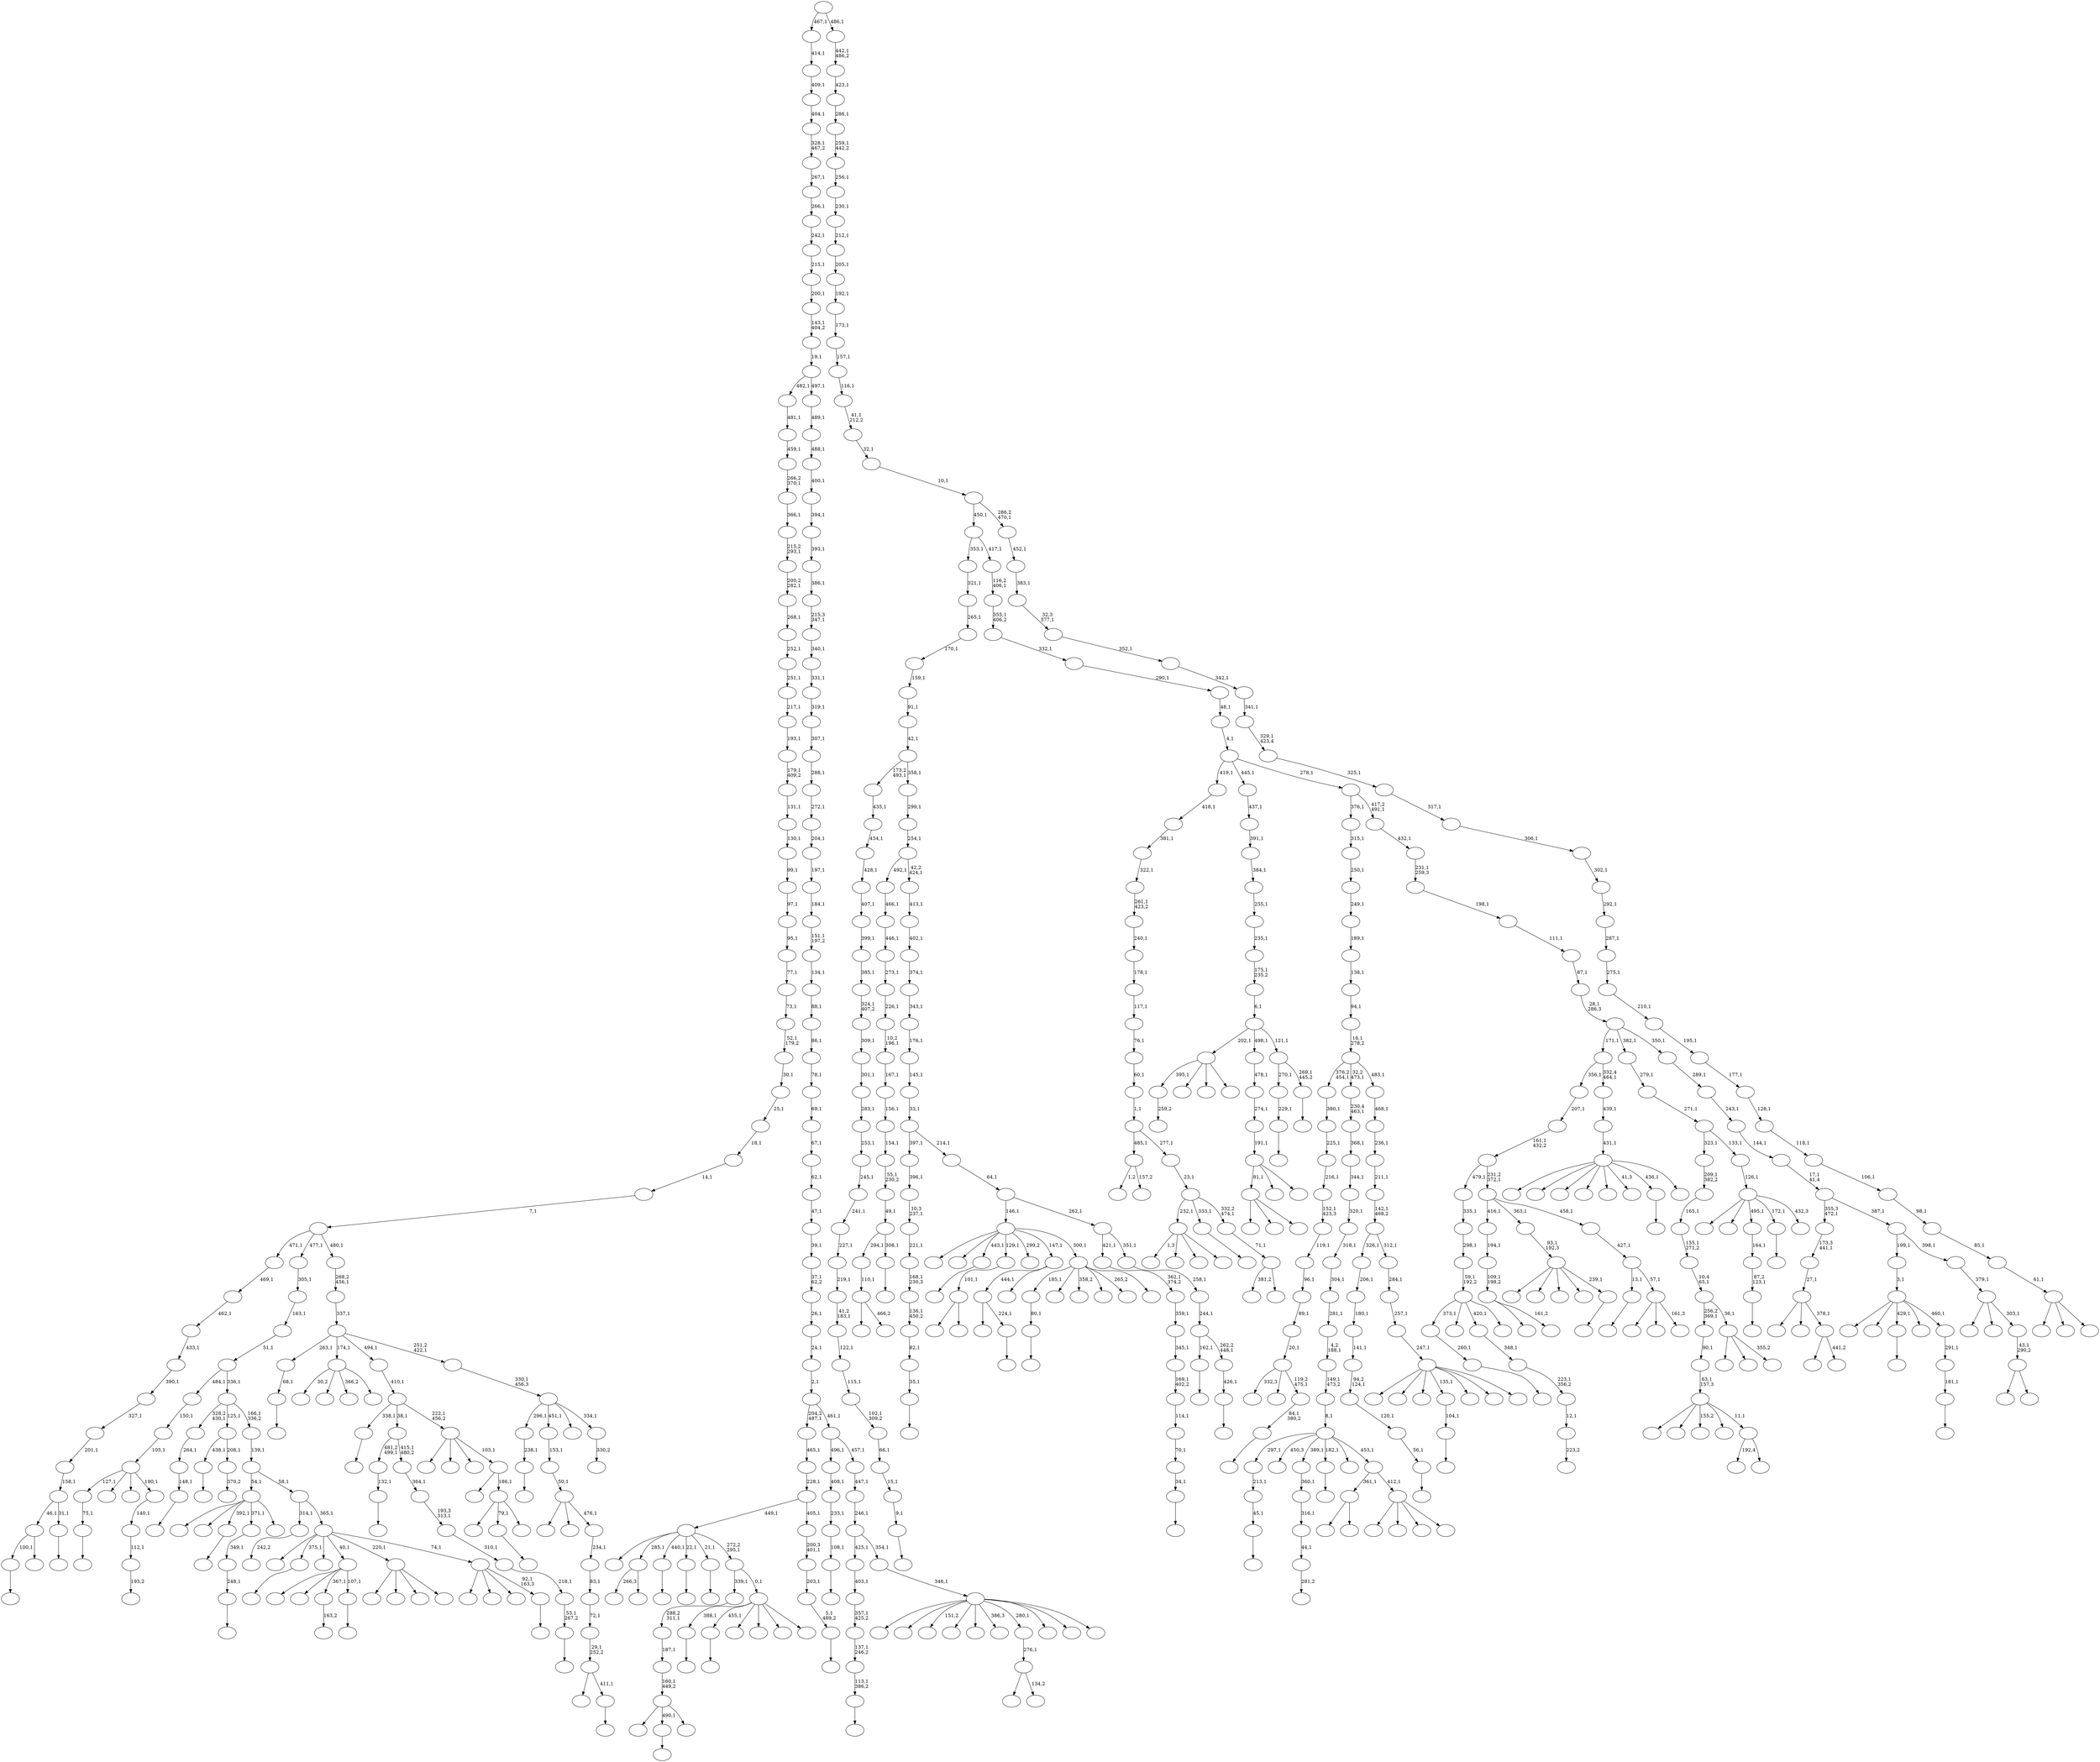 digraph T {
	700 [label=""]
	699 [label=""]
	698 [label=""]
	697 [label=""]
	696 [label=""]
	695 [label=""]
	694 [label=""]
	693 [label=""]
	692 [label=""]
	691 [label=""]
	690 [label=""]
	689 [label=""]
	688 [label=""]
	687 [label=""]
	686 [label=""]
	685 [label=""]
	684 [label=""]
	683 [label=""]
	682 [label=""]
	681 [label=""]
	680 [label=""]
	679 [label=""]
	678 [label=""]
	677 [label=""]
	676 [label=""]
	675 [label=""]
	674 [label=""]
	673 [label=""]
	672 [label=""]
	671 [label=""]
	670 [label=""]
	669 [label=""]
	668 [label=""]
	667 [label=""]
	666 [label=""]
	665 [label=""]
	664 [label=""]
	663 [label=""]
	662 [label=""]
	661 [label=""]
	660 [label=""]
	659 [label=""]
	658 [label=""]
	657 [label=""]
	656 [label=""]
	655 [label=""]
	654 [label=""]
	653 [label=""]
	652 [label=""]
	651 [label=""]
	650 [label=""]
	649 [label=""]
	648 [label=""]
	647 [label=""]
	646 [label=""]
	645 [label=""]
	644 [label=""]
	643 [label=""]
	642 [label=""]
	641 [label=""]
	640 [label=""]
	639 [label=""]
	638 [label=""]
	637 [label=""]
	636 [label=""]
	635 [label=""]
	634 [label=""]
	633 [label=""]
	632 [label=""]
	631 [label=""]
	630 [label=""]
	629 [label=""]
	628 [label=""]
	627 [label=""]
	626 [label=""]
	625 [label=""]
	624 [label=""]
	623 [label=""]
	622 [label=""]
	621 [label=""]
	620 [label=""]
	619 [label=""]
	618 [label=""]
	617 [label=""]
	616 [label=""]
	615 [label=""]
	614 [label=""]
	613 [label=""]
	612 [label=""]
	611 [label=""]
	610 [label=""]
	609 [label=""]
	608 [label=""]
	607 [label=""]
	606 [label=""]
	605 [label=""]
	604 [label=""]
	603 [label=""]
	602 [label=""]
	601 [label=""]
	600 [label=""]
	599 [label=""]
	598 [label=""]
	597 [label=""]
	596 [label=""]
	595 [label=""]
	594 [label=""]
	593 [label=""]
	592 [label=""]
	591 [label=""]
	590 [label=""]
	589 [label=""]
	588 [label=""]
	587 [label=""]
	586 [label=""]
	585 [label=""]
	584 [label=""]
	583 [label=""]
	582 [label=""]
	581 [label=""]
	580 [label=""]
	579 [label=""]
	578 [label=""]
	577 [label=""]
	576 [label=""]
	575 [label=""]
	574 [label=""]
	573 [label=""]
	572 [label=""]
	571 [label=""]
	570 [label=""]
	569 [label=""]
	568 [label=""]
	567 [label=""]
	566 [label=""]
	565 [label=""]
	564 [label=""]
	563 [label=""]
	562 [label=""]
	561 [label=""]
	560 [label=""]
	559 [label=""]
	558 [label=""]
	557 [label=""]
	556 [label=""]
	555 [label=""]
	554 [label=""]
	553 [label=""]
	552 [label=""]
	551 [label=""]
	550 [label=""]
	549 [label=""]
	548 [label=""]
	547 [label=""]
	546 [label=""]
	545 [label=""]
	544 [label=""]
	543 [label=""]
	542 [label=""]
	541 [label=""]
	540 [label=""]
	539 [label=""]
	538 [label=""]
	537 [label=""]
	536 [label=""]
	535 [label=""]
	534 [label=""]
	533 [label=""]
	532 [label=""]
	531 [label=""]
	530 [label=""]
	529 [label=""]
	528 [label=""]
	527 [label=""]
	526 [label=""]
	525 [label=""]
	524 [label=""]
	523 [label=""]
	522 [label=""]
	521 [label=""]
	520 [label=""]
	519 [label=""]
	518 [label=""]
	517 [label=""]
	516 [label=""]
	515 [label=""]
	514 [label=""]
	513 [label=""]
	512 [label=""]
	511 [label=""]
	510 [label=""]
	509 [label=""]
	508 [label=""]
	507 [label=""]
	506 [label=""]
	505 [label=""]
	504 [label=""]
	503 [label=""]
	502 [label=""]
	501 [label=""]
	500 [label=""]
	499 [label=""]
	498 [label=""]
	497 [label=""]
	496 [label=""]
	495 [label=""]
	494 [label=""]
	493 [label=""]
	492 [label=""]
	491 [label=""]
	490 [label=""]
	489 [label=""]
	488 [label=""]
	487 [label=""]
	486 [label=""]
	485 [label=""]
	484 [label=""]
	483 [label=""]
	482 [label=""]
	481 [label=""]
	480 [label=""]
	479 [label=""]
	478 [label=""]
	477 [label=""]
	476 [label=""]
	475 [label=""]
	474 [label=""]
	473 [label=""]
	472 [label=""]
	471 [label=""]
	470 [label=""]
	469 [label=""]
	468 [label=""]
	467 [label=""]
	466 [label=""]
	465 [label=""]
	464 [label=""]
	463 [label=""]
	462 [label=""]
	461 [label=""]
	460 [label=""]
	459 [label=""]
	458 [label=""]
	457 [label=""]
	456 [label=""]
	455 [label=""]
	454 [label=""]
	453 [label=""]
	452 [label=""]
	451 [label=""]
	450 [label=""]
	449 [label=""]
	448 [label=""]
	447 [label=""]
	446 [label=""]
	445 [label=""]
	444 [label=""]
	443 [label=""]
	442 [label=""]
	441 [label=""]
	440 [label=""]
	439 [label=""]
	438 [label=""]
	437 [label=""]
	436 [label=""]
	435 [label=""]
	434 [label=""]
	433 [label=""]
	432 [label=""]
	431 [label=""]
	430 [label=""]
	429 [label=""]
	428 [label=""]
	427 [label=""]
	426 [label=""]
	425 [label=""]
	424 [label=""]
	423 [label=""]
	422 [label=""]
	421 [label=""]
	420 [label=""]
	419 [label=""]
	418 [label=""]
	417 [label=""]
	416 [label=""]
	415 [label=""]
	414 [label=""]
	413 [label=""]
	412 [label=""]
	411 [label=""]
	410 [label=""]
	409 [label=""]
	408 [label=""]
	407 [label=""]
	406 [label=""]
	405 [label=""]
	404 [label=""]
	403 [label=""]
	402 [label=""]
	401 [label=""]
	400 [label=""]
	399 [label=""]
	398 [label=""]
	397 [label=""]
	396 [label=""]
	395 [label=""]
	394 [label=""]
	393 [label=""]
	392 [label=""]
	391 [label=""]
	390 [label=""]
	389 [label=""]
	388 [label=""]
	387 [label=""]
	386 [label=""]
	385 [label=""]
	384 [label=""]
	383 [label=""]
	382 [label=""]
	381 [label=""]
	380 [label=""]
	379 [label=""]
	378 [label=""]
	377 [label=""]
	376 [label=""]
	375 [label=""]
	374 [label=""]
	373 [label=""]
	372 [label=""]
	371 [label=""]
	370 [label=""]
	369 [label=""]
	368 [label=""]
	367 [label=""]
	366 [label=""]
	365 [label=""]
	364 [label=""]
	363 [label=""]
	362 [label=""]
	361 [label=""]
	360 [label=""]
	359 [label=""]
	358 [label=""]
	357 [label=""]
	356 [label=""]
	355 [label=""]
	354 [label=""]
	353 [label=""]
	352 [label=""]
	351 [label=""]
	350 [label=""]
	349 [label=""]
	348 [label=""]
	347 [label=""]
	346 [label=""]
	345 [label=""]
	344 [label=""]
	343 [label=""]
	342 [label=""]
	341 [label=""]
	340 [label=""]
	339 [label=""]
	338 [label=""]
	337 [label=""]
	336 [label=""]
	335 [label=""]
	334 [label=""]
	333 [label=""]
	332 [label=""]
	331 [label=""]
	330 [label=""]
	329 [label=""]
	328 [label=""]
	327 [label=""]
	326 [label=""]
	325 [label=""]
	324 [label=""]
	323 [label=""]
	322 [label=""]
	321 [label=""]
	320 [label=""]
	319 [label=""]
	318 [label=""]
	317 [label=""]
	316 [label=""]
	315 [label=""]
	314 [label=""]
	313 [label=""]
	312 [label=""]
	311 [label=""]
	310 [label=""]
	309 [label=""]
	308 [label=""]
	307 [label=""]
	306 [label=""]
	305 [label=""]
	304 [label=""]
	303 [label=""]
	302 [label=""]
	301 [label=""]
	300 [label=""]
	299 [label=""]
	298 [label=""]
	297 [label=""]
	296 [label=""]
	295 [label=""]
	294 [label=""]
	293 [label=""]
	292 [label=""]
	291 [label=""]
	290 [label=""]
	289 [label=""]
	288 [label=""]
	287 [label=""]
	286 [label=""]
	285 [label=""]
	284 [label=""]
	283 [label=""]
	282 [label=""]
	281 [label=""]
	280 [label=""]
	279 [label=""]
	278 [label=""]
	277 [label=""]
	276 [label=""]
	275 [label=""]
	274 [label=""]
	273 [label=""]
	272 [label=""]
	271 [label=""]
	270 [label=""]
	269 [label=""]
	268 [label=""]
	267 [label=""]
	266 [label=""]
	265 [label=""]
	264 [label=""]
	263 [label=""]
	262 [label=""]
	261 [label=""]
	260 [label=""]
	259 [label=""]
	258 [label=""]
	257 [label=""]
	256 [label=""]
	255 [label=""]
	254 [label=""]
	253 [label=""]
	252 [label=""]
	251 [label=""]
	250 [label=""]
	249 [label=""]
	248 [label=""]
	247 [label=""]
	246 [label=""]
	245 [label=""]
	244 [label=""]
	243 [label=""]
	242 [label=""]
	241 [label=""]
	240 [label=""]
	239 [label=""]
	238 [label=""]
	237 [label=""]
	236 [label=""]
	235 [label=""]
	234 [label=""]
	233 [label=""]
	232 [label=""]
	231 [label=""]
	230 [label=""]
	229 [label=""]
	228 [label=""]
	227 [label=""]
	226 [label=""]
	225 [label=""]
	224 [label=""]
	223 [label=""]
	222 [label=""]
	221 [label=""]
	220 [label=""]
	219 [label=""]
	218 [label=""]
	217 [label=""]
	216 [label=""]
	215 [label=""]
	214 [label=""]
	213 [label=""]
	212 [label=""]
	211 [label=""]
	210 [label=""]
	209 [label=""]
	208 [label=""]
	207 [label=""]
	206 [label=""]
	205 [label=""]
	204 [label=""]
	203 [label=""]
	202 [label=""]
	201 [label=""]
	200 [label=""]
	199 [label=""]
	198 [label=""]
	197 [label=""]
	196 [label=""]
	195 [label=""]
	194 [label=""]
	193 [label=""]
	192 [label=""]
	191 [label=""]
	190 [label=""]
	189 [label=""]
	188 [label=""]
	187 [label=""]
	186 [label=""]
	185 [label=""]
	184 [label=""]
	183 [label=""]
	182 [label=""]
	181 [label=""]
	180 [label=""]
	179 [label=""]
	178 [label=""]
	177 [label=""]
	176 [label=""]
	175 [label=""]
	174 [label=""]
	173 [label=""]
	172 [label=""]
	171 [label=""]
	170 [label=""]
	169 [label=""]
	168 [label=""]
	167 [label=""]
	166 [label=""]
	165 [label=""]
	164 [label=""]
	163 [label=""]
	162 [label=""]
	161 [label=""]
	160 [label=""]
	159 [label=""]
	158 [label=""]
	157 [label=""]
	156 [label=""]
	155 [label=""]
	154 [label=""]
	153 [label=""]
	152 [label=""]
	151 [label=""]
	150 [label=""]
	149 [label=""]
	148 [label=""]
	147 [label=""]
	146 [label=""]
	145 [label=""]
	144 [label=""]
	143 [label=""]
	142 [label=""]
	141 [label=""]
	140 [label=""]
	139 [label=""]
	138 [label=""]
	137 [label=""]
	136 [label=""]
	135 [label=""]
	134 [label=""]
	133 [label=""]
	132 [label=""]
	131 [label=""]
	130 [label=""]
	129 [label=""]
	128 [label=""]
	127 [label=""]
	126 [label=""]
	125 [label=""]
	124 [label=""]
	123 [label=""]
	122 [label=""]
	121 [label=""]
	120 [label=""]
	119 [label=""]
	118 [label=""]
	117 [label=""]
	116 [label=""]
	115 [label=""]
	114 [label=""]
	113 [label=""]
	112 [label=""]
	111 [label=""]
	110 [label=""]
	109 [label=""]
	108 [label=""]
	107 [label=""]
	106 [label=""]
	105 [label=""]
	104 [label=""]
	103 [label=""]
	102 [label=""]
	101 [label=""]
	100 [label=""]
	99 [label=""]
	98 [label=""]
	97 [label=""]
	96 [label=""]
	95 [label=""]
	94 [label=""]
	93 [label=""]
	92 [label=""]
	91 [label=""]
	90 [label=""]
	89 [label=""]
	88 [label=""]
	87 [label=""]
	86 [label=""]
	85 [label=""]
	84 [label=""]
	83 [label=""]
	82 [label=""]
	81 [label=""]
	80 [label=""]
	79 [label=""]
	78 [label=""]
	77 [label=""]
	76 [label=""]
	75 [label=""]
	74 [label=""]
	73 [label=""]
	72 [label=""]
	71 [label=""]
	70 [label=""]
	69 [label=""]
	68 [label=""]
	67 [label=""]
	66 [label=""]
	65 [label=""]
	64 [label=""]
	63 [label=""]
	62 [label=""]
	61 [label=""]
	60 [label=""]
	59 [label=""]
	58 [label=""]
	57 [label=""]
	56 [label=""]
	55 [label=""]
	54 [label=""]
	53 [label=""]
	52 [label=""]
	51 [label=""]
	50 [label=""]
	49 [label=""]
	48 [label=""]
	47 [label=""]
	46 [label=""]
	45 [label=""]
	44 [label=""]
	43 [label=""]
	42 [label=""]
	41 [label=""]
	40 [label=""]
	39 [label=""]
	38 [label=""]
	37 [label=""]
	36 [label=""]
	35 [label=""]
	34 [label=""]
	33 [label=""]
	32 [label=""]
	31 [label=""]
	30 [label=""]
	29 [label=""]
	28 [label=""]
	27 [label=""]
	26 [label=""]
	25 [label=""]
	24 [label=""]
	23 [label=""]
	22 [label=""]
	21 [label=""]
	20 [label=""]
	19 [label=""]
	18 [label=""]
	17 [label=""]
	16 [label=""]
	15 [label=""]
	14 [label=""]
	13 [label=""]
	12 [label=""]
	11 [label=""]
	10 [label=""]
	9 [label=""]
	8 [label=""]
	7 [label=""]
	6 [label=""]
	5 [label=""]
	4 [label=""]
	3 [label=""]
	2 [label=""]
	1 [label=""]
	0 [label=""]
	699 -> 700 [label=""]
	698 -> 699 [label="238,1"]
	694 -> 695 [label=""]
	691 -> 692 [label=""]
	684 -> 685 [label="259,2"]
	682 -> 683 [label=""]
	681 -> 682 [label="56,1"]
	680 -> 681 [label="120,1"]
	679 -> 680 [label="94,2\n124,1"]
	678 -> 679 [label="141,1"]
	677 -> 678 [label="180,1"]
	676 -> 677 [label="206,1"]
	674 -> 675 [label=""]
	673 -> 674 [label="75,1"]
	662 -> 663 [label=""]
	659 -> 660 [label=""]
	658 -> 659 [label="35,1"]
	657 -> 658 [label="82,1"]
	656 -> 657 [label="136,1\n450,2"]
	655 -> 656 [label="168,1\n230,3"]
	654 -> 655 [label="221,1"]
	653 -> 654 [label="10,3\n237,1"]
	652 -> 653 [label="396,1"]
	650 -> 651 [label=""]
	649 -> 650 [label="80,1"]
	642 -> 643 [label=""]
	629 -> 630 [label=""]
	628 -> 629 [label="45,1"]
	627 -> 628 [label="213,1"]
	619 -> 620 [label=""]
	615 -> 616 [label=""]
	612 -> 613 [label=""]
	611 -> 612 [label="132,1"]
	601 -> 602 [label=""]
	599 -> 600 [label=""]
	596 -> 597 [label=""]
	595 -> 596 [label="9,1"]
	594 -> 595 [label="15,1"]
	593 -> 594 [label="66,1"]
	592 -> 593 [label="102,1\n309,2"]
	591 -> 592 [label="115,1"]
	590 -> 591 [label="122,1"]
	589 -> 590 [label="41,2\n183,1"]
	588 -> 589 [label="219,1"]
	587 -> 588 [label="227,1"]
	586 -> 587 [label="241,1"]
	585 -> 586 [label="245,1"]
	584 -> 585 [label="253,1"]
	583 -> 584 [label="283,1"]
	582 -> 583 [label="301,1"]
	581 -> 582 [label="309,1"]
	580 -> 581 [label="324,1\n407,2"]
	579 -> 580 [label="385,1"]
	578 -> 579 [label="399,1"]
	577 -> 578 [label="407,1"]
	576 -> 577 [label="428,1"]
	575 -> 576 [label="434,1"]
	574 -> 575 [label="435,1"]
	572 -> 573 [label=""]
	569 -> 570 [label=""]
	568 -> 569 [label="104,1"]
	565 -> 566 [label=""]
	564 -> 565 [label="229,1"]
	562 -> 646 [label="266,3"]
	562 -> 563 [label=""]
	560 -> 561 [label=""]
	557 -> 558 [label=""]
	556 -> 557 [label="34,1"]
	555 -> 556 [label="70,1"]
	554 -> 555 [label="114,1"]
	553 -> 554 [label="169,1\n402,2"]
	552 -> 553 [label="345,1"]
	551 -> 552 [label="359,1"]
	550 -> 551 [label="362,1\n374,2"]
	548 -> 549 [label=""]
	547 -> 548 [label="260,1"]
	545 -> 664 [label=""]
	545 -> 623 [label=""]
	545 -> 546 [label=""]
	543 -> 544 [label=""]
	542 -> 543 [label="108,1"]
	541 -> 542 [label="233,1"]
	540 -> 541 [label="408,1"]
	537 -> 637 [label=""]
	537 -> 538 [label=""]
	536 -> 537 [label="101,1"]
	533 -> 534 [label=""]
	529 -> 696 [label=""]
	529 -> 530 [label="466,2"]
	528 -> 529 [label="110,1"]
	526 -> 527 [label="163,2"]
	524 -> 525 [label="193,2"]
	523 -> 524 [label="112,1"]
	522 -> 523 [label="140,1"]
	521 -> 673 [label="127,1"]
	521 -> 648 [label=""]
	521 -> 604 [label=""]
	521 -> 522 [label="190,1"]
	520 -> 521 [label="105,1"]
	519 -> 520 [label="150,1"]
	517 -> 518 [label="242,2"]
	511 -> 512 [label=""]
	510 -> 511 [label="68,1"]
	508 -> 509 [label=""]
	507 -> 626 [label=""]
	507 -> 508 [label="224,1"]
	505 -> 506 [label=""]
	504 -> 528 [label="294,1"]
	504 -> 505 [label="308,1"]
	503 -> 504 [label="49,1"]
	502 -> 503 [label="55,1\n230,2"]
	501 -> 502 [label="154,1"]
	500 -> 501 [label="156,1"]
	499 -> 500 [label="167,1"]
	498 -> 499 [label="10,2\n196,1"]
	497 -> 498 [label="226,1"]
	496 -> 497 [label="273,1"]
	495 -> 496 [label="446,1"]
	494 -> 495 [label="466,1"]
	492 -> 493 [label=""]
	487 -> 684 [label="395,1"]
	487 -> 661 [label=""]
	487 -> 607 [label=""]
	487 -> 488 [label=""]
	484 -> 485 [label=""]
	480 -> 516 [label=""]
	480 -> 481 [label="161,2"]
	479 -> 480 [label="109,1\n198,2"]
	478 -> 479 [label="194,1"]
	470 -> 471 [label=""]
	469 -> 470 [label="53,1\n267,2"]
	468 -> 469 [label="218,1"]
	467 -> 468 [label="310,1"]
	466 -> 467 [label="193,3\n313,1"]
	465 -> 466 [label="364,1"]
	464 -> 611 [label="481,2\n499,1"]
	464 -> 465 [label="415,1\n480,2"]
	461 -> 462 [label=""]
	460 -> 461 [label="87,2\n123,1"]
	459 -> 460 [label="164,1"]
	457 -> 458 [label=""]
	450 -> 451 [label="281,2"]
	449 -> 450 [label="44,1"]
	448 -> 449 [label="316,1"]
	447 -> 448 [label="360,1"]
	445 -> 446 [label=""]
	443 -> 444 [label=""]
	442 -> 443 [label="84,1\n380,2"]
	441 -> 515 [label="332,3"]
	441 -> 513 [label=""]
	441 -> 442 [label="119,2\n475,1"]
	440 -> 441 [label="20,1"]
	439 -> 440 [label="89,1"]
	438 -> 439 [label="96,1"]
	437 -> 438 [label="119,1"]
	436 -> 437 [label="152,1\n423,3"]
	435 -> 436 [label="216,1"]
	434 -> 435 [label="225,1"]
	433 -> 434 [label="380,1"]
	431 -> 432 [label=""]
	429 -> 430 [label=""]
	428 -> 429 [label="248,1"]
	427 -> 428 [label="349,1"]
	425 -> 618 [label="1,3"]
	425 -> 531 [label=""]
	425 -> 472 [label=""]
	425 -> 426 [label=""]
	420 -> 609 [label="192,4"]
	420 -> 421 [label=""]
	419 -> 690 [label=""]
	419 -> 640 [label=""]
	419 -> 633 [label="155,2"]
	419 -> 598 [label=""]
	419 -> 420 [label="11,1"]
	418 -> 419 [label="63,1\n157,3"]
	417 -> 418 [label="90,1"]
	415 -> 416 [label=""]
	414 -> 415 [label="113,1\n386,2"]
	413 -> 414 [label="137,1\n246,2"]
	412 -> 413 [label="357,1\n425,2"]
	411 -> 412 [label="403,1"]
	405 -> 507 [label="444,1"]
	405 -> 406 [label=""]
	403 -> 691 [label="100,1"]
	403 -> 404 [label=""]
	400 -> 401 [label=""]
	399 -> 645 [label=""]
	399 -> 567 [label=""]
	399 -> 526 [label="367,1"]
	399 -> 400 [label="107,1"]
	397 -> 398 [label=""]
	395 -> 687 [label=""]
	395 -> 396 [label="441,2"]
	394 -> 689 [label=""]
	394 -> 473 [label=""]
	394 -> 395 [label="378,1"]
	393 -> 394 [label="27,1"]
	392 -> 393 [label="173,3\n441,1"]
	390 -> 391 [label=""]
	389 -> 390 [label="148,1"]
	388 -> 389 [label="264,1"]
	384 -> 385 [label=""]
	383 -> 384 [label="181,1"]
	382 -> 383 [label="291,1"]
	381 -> 672 [label=""]
	381 -> 668 [label=""]
	381 -> 615 [label="429,1"]
	381 -> 475 [label=""]
	381 -> 382 [label="460,1"]
	380 -> 381 [label="3,1"]
	377 -> 378 [label=""]
	376 -> 403 [label="46,1"]
	376 -> 377 [label="31,1"]
	375 -> 376 [label="158,1"]
	374 -> 375 [label="201,1"]
	373 -> 374 [label="327,1"]
	372 -> 373 [label="390,1"]
	371 -> 372 [label="433,1"]
	370 -> 371 [label="462,1"]
	369 -> 370 [label="469,1"]
	367 -> 532 [label=""]
	367 -> 368 [label=""]
	364 -> 614 [label=""]
	364 -> 559 [label=""]
	364 -> 365 [label="355,2"]
	363 -> 417 [label="256,2\n369,1"]
	363 -> 364 [label="36,1"]
	362 -> 363 [label="10,4\n65,1"]
	361 -> 362 [label="155,1\n271,2"]
	360 -> 361 [label="165,1"]
	359 -> 360 [label="209,1\n382,2"]
	357 -> 634 [label=""]
	357 -> 610 [label=""]
	357 -> 533 [label="392,1"]
	357 -> 427 [label="371,1"]
	357 -> 358 [label=""]
	355 -> 356 [label="223,2"]
	354 -> 355 [label="12,1"]
	353 -> 354 [label="223,1\n356,2"]
	352 -> 353 [label="348,1"]
	346 -> 347 [label="370,2"]
	345 -> 694 [label="438,1"]
	345 -> 346 [label="208,1"]
	343 -> 622 [label="30,2"]
	343 -> 605 [label=""]
	343 -> 571 [label="366,2"]
	343 -> 344 [label=""]
	340 -> 539 [label="1,2"]
	340 -> 341 [label="157,2"]
	337 -> 636 [label=""]
	337 -> 457 [label="490,1"]
	337 -> 338 [label=""]
	336 -> 337 [label="160,1\n449,2"]
	335 -> 336 [label="187,1"]
	334 -> 335 [label="288,2\n311,1"]
	332 -> 454 [label=""]
	332 -> 333 [label="134,2"]
	331 -> 332 [label="276,1"]
	327 -> 671 [label=""]
	327 -> 486 [label=""]
	327 -> 482 [label=""]
	327 -> 328 [label=""]
	325 -> 326 [label=""]
	324 -> 624 [label=""]
	324 -> 490 [label=""]
	324 -> 410 [label=""]
	324 -> 350 [label=""]
	324 -> 325 [label="239,1"]
	323 -> 324 [label="93,1\n192,3"]
	321 -> 697 [label=""]
	321 -> 514 [label=""]
	321 -> 452 [label=""]
	321 -> 322 [label=""]
	320 -> 367 [label="361,1"]
	320 -> 321 [label="412,1"]
	319 -> 627 [label="297,1"]
	319 -> 608 [label="450,3"]
	319 -> 447 [label="389,1"]
	319 -> 445 [label="182,1"]
	319 -> 379 [label=""]
	319 -> 320 [label="453,1"]
	318 -> 319 [label="8,1"]
	317 -> 318 [label="149,1\n473,2"]
	316 -> 317 [label="4,2\n188,1"]
	315 -> 316 [label="281,1"]
	314 -> 315 [label="304,1"]
	313 -> 314 [label="318,1"]
	312 -> 313 [label="320,1"]
	311 -> 312 [label="344,1"]
	310 -> 311 [label="368,1"]
	309 -> 310 [label="230,4\n463,1"]
	307 -> 308 [label=""]
	305 -> 306 [label=""]
	304 -> 667 [label=""]
	304 -> 647 [label=""]
	304 -> 603 [label=""]
	304 -> 305 [label="92,1\n163,3"]
	303 -> 632 [label=""]
	303 -> 560 [label="375,1"]
	303 -> 483 [label=""]
	303 -> 399 [label="40,1"]
	303 -> 327 [label="220,1"]
	303 -> 304 [label="74,1"]
	302 -> 517 [label="314,1"]
	302 -> 303 [label="365,1"]
	301 -> 357 [label="54,1"]
	301 -> 302 [label="58,1"]
	300 -> 301 [label="139,1"]
	299 -> 388 [label="328,2\n430,1"]
	299 -> 345 [label="125,1"]
	299 -> 300 [label="166,1\n336,2"]
	298 -> 519 [label="484,1"]
	298 -> 299 [label="336,1"]
	297 -> 298 [label="51,1"]
	296 -> 297 [label="163,1"]
	295 -> 296 [label="305,1"]
	293 -> 547 [label="373,1"]
	293 -> 408 [label=""]
	293 -> 352 [label="420,1"]
	293 -> 294 [label=""]
	292 -> 293 [label="59,1\n192,2"]
	291 -> 292 [label="298,1"]
	290 -> 291 [label="335,1"]
	288 -> 289 [label=""]
	286 -> 287 [label=""]
	284 -> 688 [label=""]
	284 -> 670 [label=""]
	284 -> 621 [label=""]
	284 -> 568 [label="135,1"]
	284 -> 455 [label=""]
	284 -> 330 [label=""]
	284 -> 285 [label=""]
	283 -> 284 [label="247,1"]
	282 -> 283 [label="257,1"]
	281 -> 282 [label="284,1"]
	280 -> 676 [label="326,1"]
	280 -> 281 [label="312,1"]
	279 -> 280 [label="142,1\n468,2"]
	278 -> 279 [label="211,1"]
	277 -> 278 [label="236,1"]
	276 -> 277 [label="468,1"]
	275 -> 433 [label="376,2\n454,1"]
	275 -> 309 [label="32,2\n473,1"]
	275 -> 276 [label="483,1"]
	274 -> 275 [label="16,1\n278,2"]
	273 -> 274 [label="94,1"]
	272 -> 273 [label="138,1"]
	271 -> 272 [label="189,1"]
	270 -> 271 [label="249,1"]
	269 -> 270 [label="250,1"]
	268 -> 269 [label="315,1"]
	265 -> 642 [label="388,1"]
	265 -> 619 [label="455,1"]
	265 -> 476 [label=""]
	265 -> 409 [label=""]
	265 -> 351 [label=""]
	265 -> 266 [label=""]
	264 -> 334 [label="339,1"]
	264 -> 265 [label="0,1"]
	263 -> 638 [label=""]
	263 -> 562 [label="285,1"]
	263 -> 492 [label="440,1"]
	263 -> 484 [label="22,1"]
	263 -> 431 [label="21,1"]
	263 -> 264 [label="272,2\n295,1"]
	260 -> 606 [label=""]
	260 -> 342 [label=""]
	260 -> 261 [label="161,3"]
	259 -> 601 [label="13,1"]
	259 -> 260 [label="57,1"]
	258 -> 259 [label="427,1"]
	257 -> 478 [label="416,1"]
	257 -> 323 [label="363,1"]
	257 -> 258 [label="458,1"]
	256 -> 290 [label="479,1"]
	256 -> 257 [label="231,2\n372,1"]
	255 -> 256 [label="161,1\n432,2"]
	254 -> 255 [label="207,1"]
	252 -> 545 [label="81,1"]
	252 -> 491 [label=""]
	252 -> 253 [label=""]
	251 -> 252 [label="191,1"]
	250 -> 251 [label="274,1"]
	249 -> 250 [label="478,1"]
	247 -> 649 [label="185,1"]
	247 -> 489 [label=""]
	247 -> 463 [label="358,2"]
	247 -> 407 [label=""]
	247 -> 339 [label="265,2"]
	247 -> 248 [label=""]
	246 -> 665 [label=""]
	246 -> 639 [label=""]
	246 -> 599 [label="443,1"]
	246 -> 536 [label="129,1"]
	246 -> 535 [label="299,2"]
	246 -> 405 [label="147,1"]
	246 -> 247 [label="300,1"]
	241 -> 242 [label=""]
	240 -> 686 [label=""]
	240 -> 241 [label="411,1"]
	239 -> 240 [label="29,1\n252,2"]
	238 -> 239 [label="72,1"]
	237 -> 238 [label="83,1"]
	236 -> 237 [label="234,1"]
	235 -> 617 [label=""]
	235 -> 243 [label=""]
	235 -> 236 [label="476,1"]
	234 -> 235 [label="50,1"]
	233 -> 234 [label="153,1"]
	231 -> 631 [label=""]
	231 -> 307 [label="79,1"]
	231 -> 232 [label=""]
	230 -> 262 [label=""]
	230 -> 231 [label="186,1"]
	229 -> 693 [label=""]
	229 -> 267 [label=""]
	229 -> 244 [label=""]
	229 -> 230 [label="103,1"]
	228 -> 662 [label="338,1"]
	228 -> 464 [label="38,1"]
	228 -> 229 [label="222,1\n456,2"]
	227 -> 228 [label="410,1"]
	225 -> 349 [label="381,2"]
	225 -> 226 [label=""]
	224 -> 225 [label="71,1"]
	223 -> 425 [label="232,1"]
	223 -> 397 [label="333,1"]
	223 -> 224 [label="332,2\n474,1"]
	222 -> 223 [label="23,1"]
	221 -> 340 [label="485,1"]
	221 -> 222 [label="277,1"]
	220 -> 221 [label="1,1"]
	219 -> 220 [label="60,1"]
	218 -> 219 [label="76,1"]
	217 -> 218 [label="117,1"]
	216 -> 217 [label="178,1"]
	215 -> 216 [label="240,1"]
	214 -> 215 [label="261,1\n423,2"]
	213 -> 214 [label="322,1"]
	212 -> 213 [label="381,1"]
	211 -> 212 [label="418,1"]
	209 -> 477 [label=""]
	209 -> 474 [label=""]
	209 -> 423 [label=""]
	209 -> 402 [label=""]
	209 -> 386 [label=""]
	209 -> 366 [label="41,3"]
	209 -> 288 [label="436,1"]
	209 -> 210 [label=""]
	208 -> 209 [label="431,1"]
	207 -> 208 [label="439,1"]
	206 -> 254 [label="356,1"]
	206 -> 207 [label="332,4\n464,1"]
	203 -> 204 [label="330,2"]
	202 -> 698 [label="296,1"]
	202 -> 233 [label="451,1"]
	202 -> 205 [label=""]
	202 -> 203 [label="334,1"]
	201 -> 202 [label="330,1\n456,3"]
	200 -> 510 [label="263,1"]
	200 -> 343 [label="174,1"]
	200 -> 227 [label="494,1"]
	200 -> 201 [label="251,2\n422,1"]
	199 -> 200 [label="337,1"]
	198 -> 199 [label="268,2\n456,1"]
	197 -> 369 [label="471,1"]
	197 -> 295 [label="477,1"]
	197 -> 198 [label="480,1"]
	196 -> 197 [label="7,1"]
	195 -> 196 [label="14,1"]
	194 -> 195 [label="18,1"]
	193 -> 194 [label="25,1"]
	192 -> 193 [label="30,1"]
	191 -> 192 [label="52,1\n179,2"]
	190 -> 191 [label="73,1"]
	189 -> 190 [label="77,1"]
	188 -> 189 [label="95,1"]
	187 -> 188 [label="97,1"]
	186 -> 187 [label="99,1"]
	185 -> 186 [label="130,1"]
	184 -> 185 [label="131,1"]
	183 -> 184 [label="179,1\n409,2"]
	182 -> 183 [label="193,1"]
	181 -> 182 [label="217,1"]
	180 -> 181 [label="251,1"]
	179 -> 180 [label="252,1"]
	178 -> 179 [label="268,1"]
	177 -> 178 [label="200,2\n282,1"]
	176 -> 177 [label="215,2\n293,1"]
	175 -> 176 [label="366,1"]
	174 -> 175 [label="266,2\n370,1"]
	173 -> 174 [label="459,1"]
	172 -> 173 [label="481,1"]
	170 -> 171 [label=""]
	169 -> 170 [label="5,1\n489,2"]
	168 -> 169 [label="203,1"]
	167 -> 168 [label="200,3\n401,1"]
	166 -> 263 [label="449,1"]
	166 -> 167 [label="405,1"]
	165 -> 166 [label="228,1"]
	164 -> 165 [label="465,1"]
	161 -> 162 [label=""]
	160 -> 564 [label="270,1"]
	160 -> 161 [label="269,1\n445,2"]
	159 -> 487 [label="202,1"]
	159 -> 249 [label="498,1"]
	159 -> 160 [label="121,1"]
	158 -> 159 [label="6,1"]
	157 -> 158 [label="175,1\n235,2"]
	156 -> 157 [label="235,1"]
	155 -> 156 [label="255,1"]
	154 -> 155 [label="384,1"]
	153 -> 154 [label="391,1"]
	152 -> 153 [label="437,1"]
	150 -> 669 [label=""]
	150 -> 625 [label=""]
	150 -> 459 [label="495,1"]
	150 -> 286 [label="172,1"]
	150 -> 151 [label="432,3"]
	149 -> 150 [label="126,1"]
	148 -> 359 [label="323,1"]
	148 -> 149 [label="133,1"]
	147 -> 148 [label="271,1"]
	146 -> 147 [label="279,1"]
	144 -> 666 [label=""]
	144 -> 644 [label=""]
	144 -> 641 [label="151,2"]
	144 -> 424 [label=""]
	144 -> 422 [label=""]
	144 -> 387 [label="386,3"]
	144 -> 331 [label="280,1"]
	144 -> 245 [label=""]
	144 -> 163 [label=""]
	144 -> 145 [label=""]
	143 -> 144 [label="346,1"]
	142 -> 411 [label="425,1"]
	142 -> 143 [label="354,1"]
	141 -> 142 [label="246,1"]
	140 -> 141 [label="447,1"]
	139 -> 540 [label="496,1"]
	139 -> 140 [label="457,1"]
	138 -> 164 [label="204,2\n487,1"]
	138 -> 139 [label="461,1"]
	137 -> 138 [label="2,1"]
	136 -> 137 [label="24,1"]
	135 -> 136 [label="26,1"]
	134 -> 135 [label="37,1\n62,2"]
	133 -> 134 [label="39,1"]
	132 -> 133 [label="47,1"]
	131 -> 132 [label="62,1"]
	130 -> 131 [label="67,1"]
	129 -> 130 [label="69,1"]
	128 -> 129 [label="78,1"]
	127 -> 128 [label="86,1"]
	126 -> 127 [label="88,1"]
	125 -> 126 [label="134,1"]
	124 -> 125 [label="151,1\n197,2"]
	123 -> 124 [label="184,1"]
	122 -> 123 [label="197,1"]
	121 -> 122 [label="204,1"]
	120 -> 121 [label="272,1"]
	119 -> 120 [label="288,1"]
	118 -> 119 [label="307,1"]
	117 -> 118 [label="319,1"]
	116 -> 117 [label="331,1"]
	115 -> 116 [label="340,1"]
	114 -> 115 [label="215,3\n347,1"]
	113 -> 114 [label="386,1"]
	112 -> 113 [label="393,1"]
	111 -> 112 [label="394,1"]
	110 -> 111 [label="400,1"]
	109 -> 110 [label="488,1"]
	108 -> 109 [label="489,1"]
	107 -> 172 [label="482,1"]
	107 -> 108 [label="497,1"]
	106 -> 107 [label="19,1"]
	105 -> 106 [label="143,1\n404,2"]
	104 -> 105 [label="200,1"]
	103 -> 104 [label="215,1"]
	102 -> 103 [label="242,1"]
	101 -> 102 [label="266,1"]
	100 -> 101 [label="267,1"]
	99 -> 100 [label="328,1\n467,2"]
	98 -> 99 [label="404,1"]
	97 -> 98 [label="409,1"]
	96 -> 97 [label="414,1"]
	94 -> 95 [label=""]
	93 -> 94 [label="426,1"]
	92 -> 572 [label="162,1"]
	92 -> 93 [label="262,2\n448,1"]
	91 -> 92 [label="244,1"]
	90 -> 91 [label="258,1"]
	89 -> 550 [label="421,1"]
	89 -> 90 [label="351,1"]
	88 -> 246 [label="146,1"]
	88 -> 89 [label="262,1"]
	87 -> 88 [label="64,1"]
	86 -> 652 [label="397,1"]
	86 -> 87 [label="214,1"]
	85 -> 86 [label="33,1"]
	84 -> 85 [label="145,1"]
	83 -> 84 [label="176,1"]
	82 -> 83 [label="343,1"]
	81 -> 82 [label="374,1"]
	80 -> 81 [label="402,1"]
	79 -> 80 [label="413,1"]
	78 -> 494 [label="492,1"]
	78 -> 79 [label="42,2\n424,1"]
	77 -> 78 [label="254,1"]
	76 -> 77 [label="299,1"]
	75 -> 574 [label="173,2\n493,1"]
	75 -> 76 [label="358,1"]
	74 -> 75 [label="42,1"]
	73 -> 74 [label="91,1"]
	72 -> 73 [label="159,1"]
	71 -> 72 [label="170,1"]
	70 -> 71 [label="265,1"]
	69 -> 70 [label="321,1"]
	67 -> 348 [label=""]
	67 -> 68 [label=""]
	66 -> 67 [label="43,1\n290,2"]
	65 -> 456 [label=""]
	65 -> 453 [label=""]
	65 -> 66 [label="303,1"]
	64 -> 65 [label="379,1"]
	63 -> 380 [label="199,1"]
	63 -> 64 [label="398,1"]
	62 -> 392 [label="355,3\n472,1"]
	62 -> 63 [label="387,1"]
	61 -> 62 [label="17,1\n41,4"]
	60 -> 61 [label="144,1"]
	59 -> 60 [label="243,1"]
	58 -> 59 [label="289,1"]
	57 -> 206 [label="171,1"]
	57 -> 146 [label="382,1"]
	57 -> 58 [label="350,1"]
	56 -> 57 [label="28,1\n286,3"]
	55 -> 56 [label="87,1"]
	54 -> 55 [label="111,1"]
	53 -> 54 [label="198,1"]
	52 -> 53 [label="231,1\n259,3"]
	51 -> 52 [label="432,1"]
	50 -> 268 [label="376,1"]
	50 -> 51 [label="417,2\n491,1"]
	49 -> 211 [label="419,1"]
	49 -> 152 [label="445,1"]
	49 -> 50 [label="278,1"]
	48 -> 49 [label="4,1"]
	47 -> 48 [label="48,1"]
	46 -> 47 [label="290,1"]
	45 -> 46 [label="332,1"]
	44 -> 45 [label="355,1\n406,2"]
	43 -> 44 [label="116,2\n406,1"]
	42 -> 69 [label="353,1"]
	42 -> 43 [label="417,1"]
	40 -> 635 [label=""]
	40 -> 329 [label=""]
	40 -> 41 [label=""]
	39 -> 40 [label="61,1"]
	38 -> 39 [label="85,1"]
	37 -> 38 [label="98,1"]
	36 -> 37 [label="106,1"]
	35 -> 36 [label="118,1"]
	34 -> 35 [label="128,1"]
	33 -> 34 [label="177,1"]
	32 -> 33 [label="195,1"]
	31 -> 32 [label="210,1"]
	30 -> 31 [label="275,1"]
	29 -> 30 [label="287,1"]
	28 -> 29 [label="292,1"]
	27 -> 28 [label="302,1"]
	26 -> 27 [label="306,1"]
	25 -> 26 [label="317,1"]
	24 -> 25 [label="325,1"]
	23 -> 24 [label="329,1\n423,4"]
	22 -> 23 [label="341,1"]
	21 -> 22 [label="342,1"]
	20 -> 21 [label="352,1"]
	19 -> 20 [label="32,3\n377,1"]
	18 -> 19 [label="383,1"]
	17 -> 18 [label="452,1"]
	16 -> 42 [label="450,1"]
	16 -> 17 [label="286,2\n470,1"]
	15 -> 16 [label="10,1"]
	14 -> 15 [label="32,1"]
	13 -> 14 [label="41,1\n212,2"]
	12 -> 13 [label="116,1"]
	11 -> 12 [label="157,1"]
	10 -> 11 [label="173,1"]
	9 -> 10 [label="192,1"]
	8 -> 9 [label="205,1"]
	7 -> 8 [label="212,1"]
	6 -> 7 [label="230,1"]
	5 -> 6 [label="256,1"]
	4 -> 5 [label="259,1\n442,2"]
	3 -> 4 [label="286,1"]
	2 -> 3 [label="423,1"]
	1 -> 2 [label="442,1\n486,2"]
	0 -> 96 [label="467,1"]
	0 -> 1 [label="486,1"]
}
